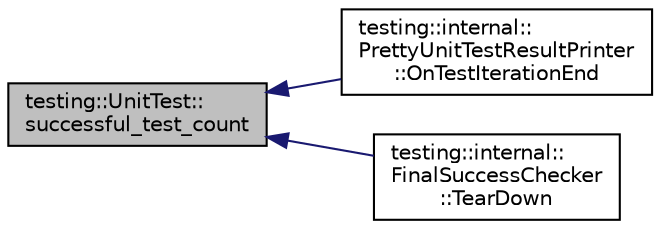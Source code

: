 digraph "testing::UnitTest::successful_test_count"
{
  edge [fontname="Helvetica",fontsize="10",labelfontname="Helvetica",labelfontsize="10"];
  node [fontname="Helvetica",fontsize="10",shape=record];
  rankdir="LR";
  Node395 [label="testing::UnitTest::\lsuccessful_test_count",height=0.2,width=0.4,color="black", fillcolor="grey75", style="filled", fontcolor="black"];
  Node395 -> Node396 [dir="back",color="midnightblue",fontsize="10",style="solid",fontname="Helvetica"];
  Node396 [label="testing::internal::\lPrettyUnitTestResultPrinter\l::OnTestIterationEnd",height=0.2,width=0.4,color="black", fillcolor="white", style="filled",URL="$d7/d8b/classtesting_1_1internal_1_1_pretty_unit_test_result_printer.html#ac29b30216023baddda04ef5889f484ff"];
  Node395 -> Node397 [dir="back",color="midnightblue",fontsize="10",style="solid",fontname="Helvetica"];
  Node397 [label="testing::internal::\lFinalSuccessChecker\l::TearDown",height=0.2,width=0.4,color="black", fillcolor="white", style="filled",URL="$dd/d88/classtesting_1_1internal_1_1_final_success_checker.html#a8f39d12a1f2bfe8c6c04b5c6749382c9"];
}

